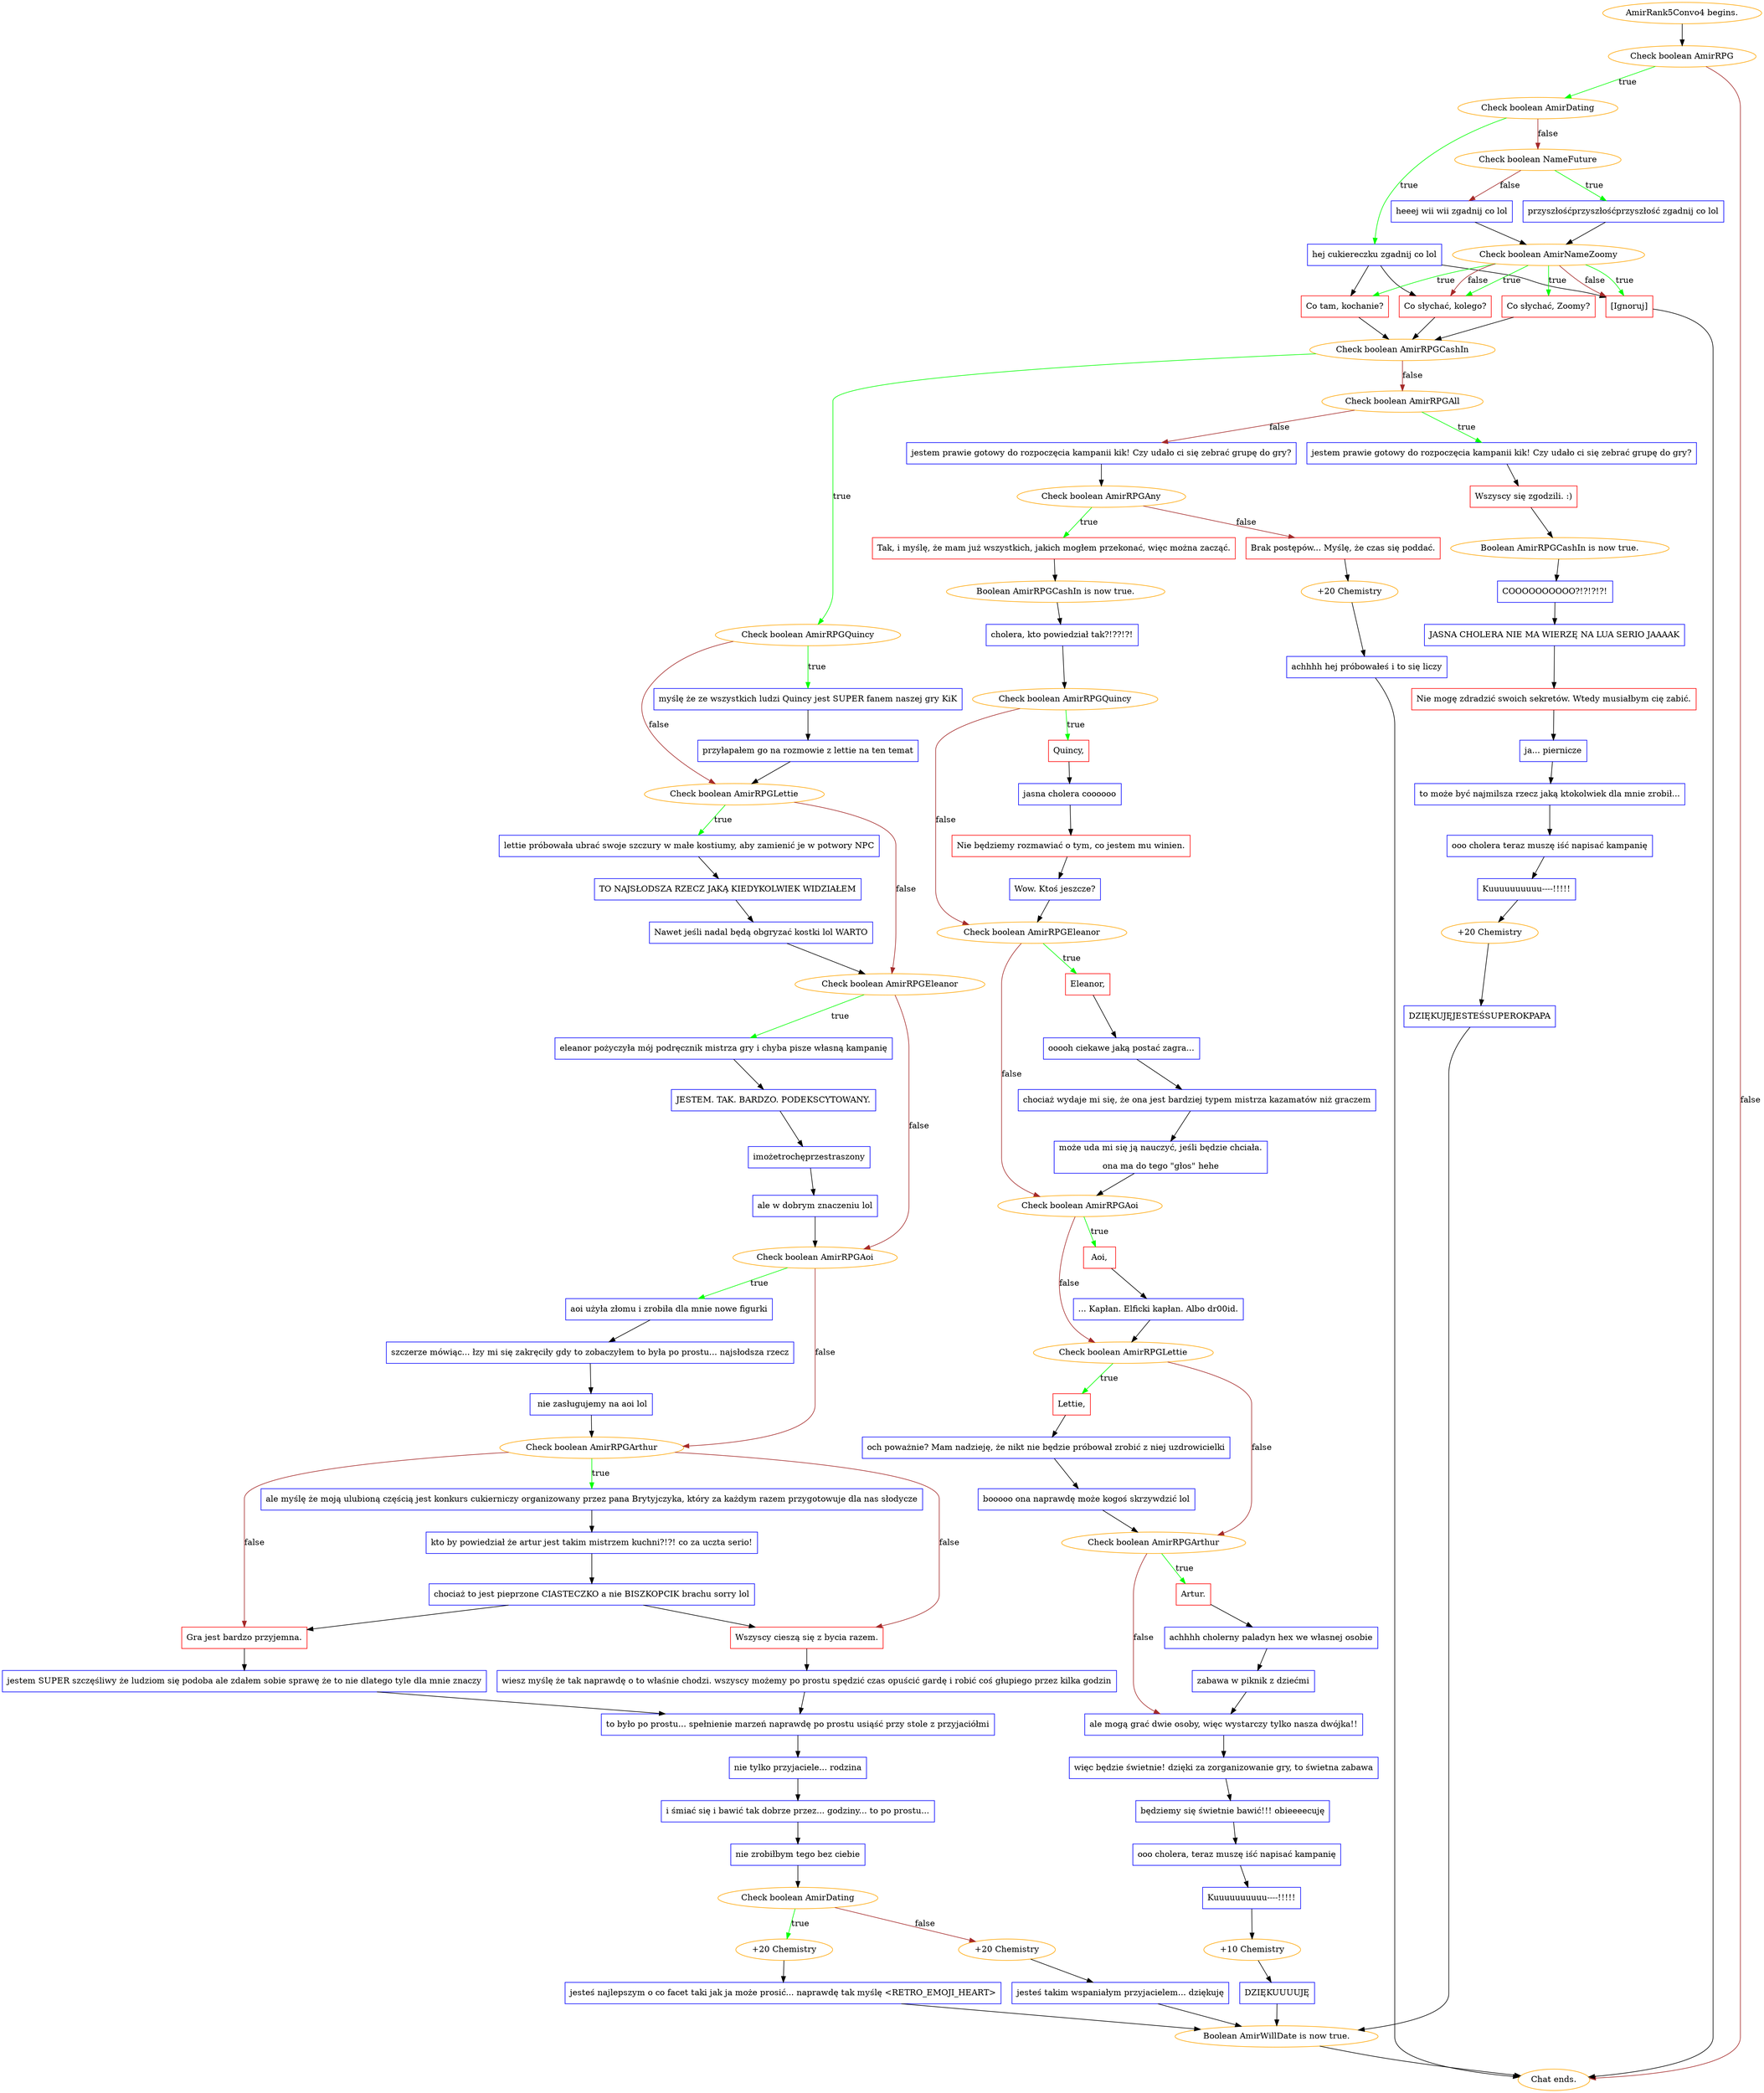 digraph {
	"AmirRank5Convo4 begins." [color=orange];
		"AmirRank5Convo4 begins." -> j3858128195;
	j3858128195 [label="Check boolean AmirRPG",color=orange];
		j3858128195 -> j3476817092 [label=true,color=green];
		j3858128195 -> "Chat ends." [label=false,color=brown];
	j3476817092 [label="Check boolean AmirDating",color=orange];
		j3476817092 -> j4171573836 [label=true,color=green];
		j3476817092 -> j2625634134 [label=false,color=brown];
	"Chat ends." [color=orange];
	j4171573836 [label="hej cukiereczku zgadnij co lol",shape=box,color=blue];
		j4171573836 -> j2048551626;
		j4171573836 -> j4250192127;
		j4171573836 -> j55864783;
	j2625634134 [label="Check boolean NameFuture",color=orange];
		j2625634134 -> j1027623844 [label=true,color=green];
		j2625634134 -> j2281140303 [label=false,color=brown];
	j2048551626 [label="Co tam, kochanie?",shape=box,color=red];
		j2048551626 -> j2469310741;
	j4250192127 [label="Co słychać, kolego?",shape=box,color=red];
		j4250192127 -> j2469310741;
	j55864783 [label="[Ignoruj]",shape=box,color=red];
		j55864783 -> "Chat ends.";
	j1027623844 [label="przyszłośćprzyszłośćprzyszłość zgadnij co lol",shape=box,color=blue];
		j1027623844 -> j851589662;
	j2281140303 [label="heeej wii wii zgadnij co lol",shape=box,color=blue];
		j2281140303 -> j851589662;
	j2469310741 [label="Check boolean AmirRPGCashIn",color=orange];
		j2469310741 -> j829204582 [label=true,color=green];
		j2469310741 -> j2963346952 [label=false,color=brown];
	j851589662 [label="Check boolean AmirNameZoomy",color=orange];
		j851589662 -> j2048551626 [label=true,color=green];
		j851589662 -> j366609983 [label=true,color=green];
		j851589662 -> j4250192127 [label=true,color=green];
		j851589662 -> j55864783 [label=true,color=green];
		j851589662 -> j4250192127 [label=false,color=brown];
		j851589662 -> j55864783 [label=false,color=brown];
	j829204582 [label="Check boolean AmirRPGQuincy",color=orange];
		j829204582 -> j349146131 [label=true,color=green];
		j829204582 -> j349346713 [label=false,color=brown];
	j2963346952 [label="Check boolean AmirRPGAll",color=orange];
		j2963346952 -> j4060252186 [label=true,color=green];
		j2963346952 -> j2857763674 [label=false,color=brown];
	j366609983 [label="Co słychać, Zoomy?",shape=box,color=red];
		j366609983 -> j2469310741;
	j349146131 [label="myślę że ze wszystkich ludzi Quincy jest SUPER fanem naszej gry KiK",shape=box,color=blue];
		j349146131 -> j2064895090;
	j349346713 [label="Check boolean AmirRPGLettie",color=orange];
		j349346713 -> j34459095 [label=true,color=green];
		j349346713 -> j579735831 [label=false,color=brown];
	j4060252186 [label="jestem prawie gotowy do rozpoczęcia kampanii kik! Czy udało ci się zebrać grupę do gry?",shape=box,color=blue];
		j4060252186 -> j1115940624;
	j2857763674 [label="jestem prawie gotowy do rozpoczęcia kampanii kik! Czy udało ci się zebrać grupę do gry?",shape=box,color=blue];
		j2857763674 -> j516058989;
	j2064895090 [label="przyłapałem go na rozmowie z lettie na ten temat",shape=box,color=blue];
		j2064895090 -> j349346713;
	j34459095 [label="lettie próbowała ubrać swoje szczury w małe kostiumy, aby zamienić je w potwory NPC",shape=box,color=blue];
		j34459095 -> j702919594;
	j579735831 [label="Check boolean AmirRPGEleanor",color=orange];
		j579735831 -> j940972435 [label=true,color=green];
		j579735831 -> j1044804211 [label=false,color=brown];
	j1115940624 [label="Wszyscy się zgodzili. :)",shape=box,color=red];
		j1115940624 -> j2482159448;
	j516058989 [label="Check boolean AmirRPGAny",color=orange];
		j516058989 -> j3674755141 [label=true,color=green];
		j516058989 -> j2489328169 [label=false,color=brown];
	j702919594 [label="TO NAJSŁODSZA RZECZ JAKĄ KIEDYKOLWIEK WIDZIAŁEM",shape=box,color=blue];
		j702919594 -> j4060274629;
	j940972435 [label="eleanor pożyczyła mój podręcznik mistrza gry i chyba pisze własną kampanię",shape=box,color=blue];
		j940972435 -> j3568985185;
	j1044804211 [label="Check boolean AmirRPGAoi",color=orange];
		j1044804211 -> j1534449344 [label=true,color=green];
		j1044804211 -> j400474391 [label=false,color=brown];
	j2482159448 [label="Boolean AmirRPGCashIn is now true.",color=orange];
		j2482159448 -> j3272302461;
	j3674755141 [label="Tak, i myślę, że mam już wszystkich, jakich mogłem przekonać, więc można zacząć.",shape=box,color=red];
		j3674755141 -> j3657098437;
	j2489328169 [label="Brak postępów... Myślę, że czas się poddać.",shape=box,color=red];
		j2489328169 -> j1841477592;
	j4060274629 [label="Nawet jeśli nadal będą obgryzać kostki lol WARTO",shape=box,color=blue];
		j4060274629 -> j579735831;
	j3568985185 [label="JESTEM. TAK. BARDZO. PODEKSCYTOWANY.",shape=box,color=blue];
		j3568985185 -> j2119686204;
	j1534449344 [label="aoi użyła złomu i zrobiła dla mnie nowe figurki",shape=box,color=blue];
		j1534449344 -> j2940712634;
	j400474391 [label="Check boolean AmirRPGArthur",color=orange];
		j400474391 -> j445204520 [label=true,color=green];
		j400474391 -> j391199844 [label=false,color=brown];
		j400474391 -> j3485143358 [label=false,color=brown];
	j3272302461 [label="COOOOOOOOOO?!?!?!?!",shape=box,color=blue];
		j3272302461 -> j2089140258;
	j3657098437 [label="Boolean AmirRPGCashIn is now true.",color=orange];
		j3657098437 -> j1983689338;
	j1841477592 [label="+20 Chemistry",color=orange];
		j1841477592 -> j2763039027;
	j2119686204 [label="imożetrochęprzestraszony",shape=box,color=blue];
		j2119686204 -> j451151594;
	j2940712634 [label="szczerze mówiąc... łzy mi się zakręciły gdy to zobaczyłem to była po prostu... najsłodsza rzecz",shape=box,color=blue];
		j2940712634 -> j656508530;
	j445204520 [label="ale myślę że moją ulubioną częścią jest konkurs cukierniczy organizowany przez pana Brytyjczyka, który za każdym razem przygotowuje dla nas słodycze",shape=box,color=blue];
		j445204520 -> j250398888;
	j391199844 [label="Gra jest bardzo przyjemna.",shape=box,color=red];
		j391199844 -> j360743116;
	j3485143358 [label="Wszyscy cieszą się z bycia razem.",shape=box,color=red];
		j3485143358 -> j273626151;
	j2089140258 [label="JASNA CHOLERA NIE MA WIERZĘ NA LUA SERIO JAAAAK",shape=box,color=blue];
		j2089140258 -> j2119245020;
	j1983689338 [label="cholera, kto powiedział tak?!??!?!",shape=box,color=blue];
		j1983689338 -> j1247058907;
	j2763039027 [label="achhhh hej próbowałeś i to się liczy",shape=box,color=blue];
		j2763039027 -> "Chat ends.";
	j451151594 [label="ale w dobrym znaczeniu lol",shape=box,color=blue];
		j451151594 -> j1044804211;
	j656508530 [label=" nie zasługujemy na aoi lol",shape=box,color=blue];
		j656508530 -> j400474391;
	j250398888 [label="kto by powiedział że artur jest takim mistrzem kuchni?!?! co za uczta serio!",shape=box,color=blue];
		j250398888 -> j1001474629;
	j360743116 [label="jestem SUPER szczęśliwy że ludziom się podoba ale zdałem sobie sprawę że to nie dlatego tyle dla mnie znaczy",shape=box,color=blue];
		j360743116 -> j2200332186;
	j273626151 [label="wiesz myślę że tak naprawdę o to właśnie chodzi. wszyscy możemy po prostu spędzić czas opuścić gardę i robić coś głupiego przez kilka godzin",shape=box,color=blue];
		j273626151 -> j2200332186;
	j2119245020 [label="Nie mogę zdradzić swoich sekretów. Wtedy musiałbym cię zabić.",shape=box,color=red];
		j2119245020 -> j3268772836;
	j1247058907 [label="Check boolean AmirRPGQuincy",color=orange];
		j1247058907 -> j3301381695 [label=true,color=green];
		j1247058907 -> j747612989 [label=false,color=brown];
	j1001474629 [label="chociaż to jest pieprzone CIASTECZKO a nie BISZKOPCIK brachu sorry lol",shape=box,color=blue];
		j1001474629 -> j391199844;
		j1001474629 -> j3485143358;
	j2200332186 [label="to było po prostu... spełnienie marzeń naprawdę po prostu usiąść przy stole z przyjaciółmi",shape=box,color=blue];
		j2200332186 -> j3962606343;
	j3268772836 [label="ja... piernicze",shape=box,color=blue];
		j3268772836 -> j3463240079;
	j3301381695 [label="Quincy,",shape=box,color=red];
		j3301381695 -> j3393075121;
	j747612989 [label="Check boolean AmirRPGEleanor",color=orange];
		j747612989 -> j2451390211 [label=true,color=green];
		j747612989 -> j4013696291 [label=false,color=brown];
	j3962606343 [label="nie tylko przyjaciele... rodzina",shape=box,color=blue];
		j3962606343 -> j3727990442;
	j3463240079 [label="to może być najmilsza rzecz jaką ktokolwiek dla mnie zrobił...",shape=box,color=blue];
		j3463240079 -> j3470989396;
	j3393075121 [label="jasna cholera coooooo",shape=box,color=blue];
		j3393075121 -> j1815510306;
	j2451390211 [label="Eleanor,",shape=box,color=red];
		j2451390211 -> j4268398287;
	j4013696291 [label="Check boolean AmirRPGAoi",color=orange];
		j4013696291 -> j3999877869 [label=true,color=green];
		j4013696291 -> j116997806 [label=false,color=brown];
	j3727990442 [label="i śmiać się i bawić tak dobrze przez... godziny... to po prostu...",shape=box,color=blue];
		j3727990442 -> j1753563523;
	j3470989396 [label="ooo cholera teraz muszę iść napisać kampanię",shape=box,color=blue];
		j3470989396 -> j534865234;
	j1815510306 [label="Nie będziemy rozmawiać o tym, co jestem mu winien.",shape=box,color=red];
		j1815510306 -> j1763920362;
	j4268398287 [label="ooooh ciekawe jaką postać zagra...",shape=box,color=blue];
		j4268398287 -> j2380391221;
	j3999877869 [label="Aoi,",shape=box,color=red];
		j3999877869 -> j139765708;
	j116997806 [label="Check boolean AmirRPGLettie",color=orange];
		j116997806 -> j3339852027 [label=true,color=green];
		j116997806 -> j994198793 [label=false,color=brown];
	j1753563523 [label="nie zrobiłbym tego bez ciebie",shape=box,color=blue];
		j1753563523 -> j3015855926;
	j534865234 [label="Kuuuuuuuuuu----!!!!!",shape=box,color=blue];
		j534865234 -> j4101203056;
	j1763920362 [label="Wow. Ktoś jeszcze?",shape=box,color=blue];
		j1763920362 -> j747612989;
	j2380391221 [label="chociaż wydaje mi się, że ona jest bardziej typem mistrza kazamatów niż graczem",shape=box,color=blue];
		j2380391221 -> j3579710702;
	j139765708 [label="... Kapłan. Elficki kapłan. Albo dr00id.",shape=box,color=blue];
		j139765708 -> j116997806;
	j3339852027 [label="Lettie,",shape=box,color=red];
		j3339852027 -> j3202020356;
	j994198793 [label="Check boolean AmirRPGArthur",color=orange];
		j994198793 -> j375433510 [label=true,color=green];
		j994198793 -> j4244270709 [label=false,color=brown];
	j3015855926 [label="Check boolean AmirDating",color=orange];
		j3015855926 -> j3833116902 [label=true,color=green];
		j3015855926 -> j2637218909 [label=false,color=brown];
	j4101203056 [label="+20 Chemistry",color=orange];
		j4101203056 -> j3246408034;
	j3579710702 [label="może uda mi się ją nauczyć, jeśli będzie chciała.
ona ma do tego \"głos\" hehe",shape=box,color=blue];
		j3579710702 -> j4013696291;
	j3202020356 [label="och poważnie? Mam nadzieję, że nikt nie będzie próbował zrobić z niej uzdrowicielki",shape=box,color=blue];
		j3202020356 -> j687425312;
	j375433510 [label="Artur.",shape=box,color=red];
		j375433510 -> j1975054489;
	j4244270709 [label="ale mogą grać dwie osoby, więc wystarczy tylko nasza dwójka!!",shape=box,color=blue];
		j4244270709 -> j2176556703;
	j3833116902 [label="+20 Chemistry",color=orange];
		j3833116902 -> j2373666561;
	j2637218909 [label="+20 Chemistry",color=orange];
		j2637218909 -> j3781976709;
	j3246408034 [label="DZIĘKUJĘJESTEŚSUPEROKPAPA",shape=box,color=blue];
		j3246408034 -> j661208215;
	j687425312 [label="booooo ona naprawdę może kogoś skrzywdzić lol",shape=box,color=blue];
		j687425312 -> j994198793;
	j1975054489 [label="achhhh cholerny paladyn hex we własnej osobie",shape=box,color=blue];
		j1975054489 -> j2817032099;
	j2176556703 [label="więc będzie świetnie! dzięki za zorganizowanie gry, to świetna zabawa",shape=box,color=blue];
		j2176556703 -> j77128792;
	j2373666561 [label="jesteś najlepszym o co facet taki jak ja może prosić... naprawdę tak myślę <RETRO_EMOJI_HEART>",shape=box,color=blue];
		j2373666561 -> j661208215;
	j3781976709 [label="jesteś takim wspaniałym przyjacielem... dziękuję",shape=box,color=blue];
		j3781976709 -> j661208215;
	j661208215 [label="Boolean AmirWillDate is now true.",color=orange];
		j661208215 -> "Chat ends.";
	j2817032099 [label="zabawa w piknik z dziećmi",shape=box,color=blue];
		j2817032099 -> j4244270709;
	j77128792 [label="będziemy się świetnie bawić!!! obieeeecuję",shape=box,color=blue];
		j77128792 -> j1484224939;
	j1484224939 [label="ooo cholera, teraz muszę iść napisać kampanię",shape=box,color=blue];
		j1484224939 -> j2596223499;
	j2596223499 [label="Kuuuuuuuuuu----!!!!!",shape=box,color=blue];
		j2596223499 -> j3763295040;
	j3763295040 [label="+10 Chemistry",color=orange];
		j3763295040 -> j3601612002;
	j3601612002 [label="DZIĘKUUUUJĘ",shape=box,color=blue];
		j3601612002 -> j661208215;
}